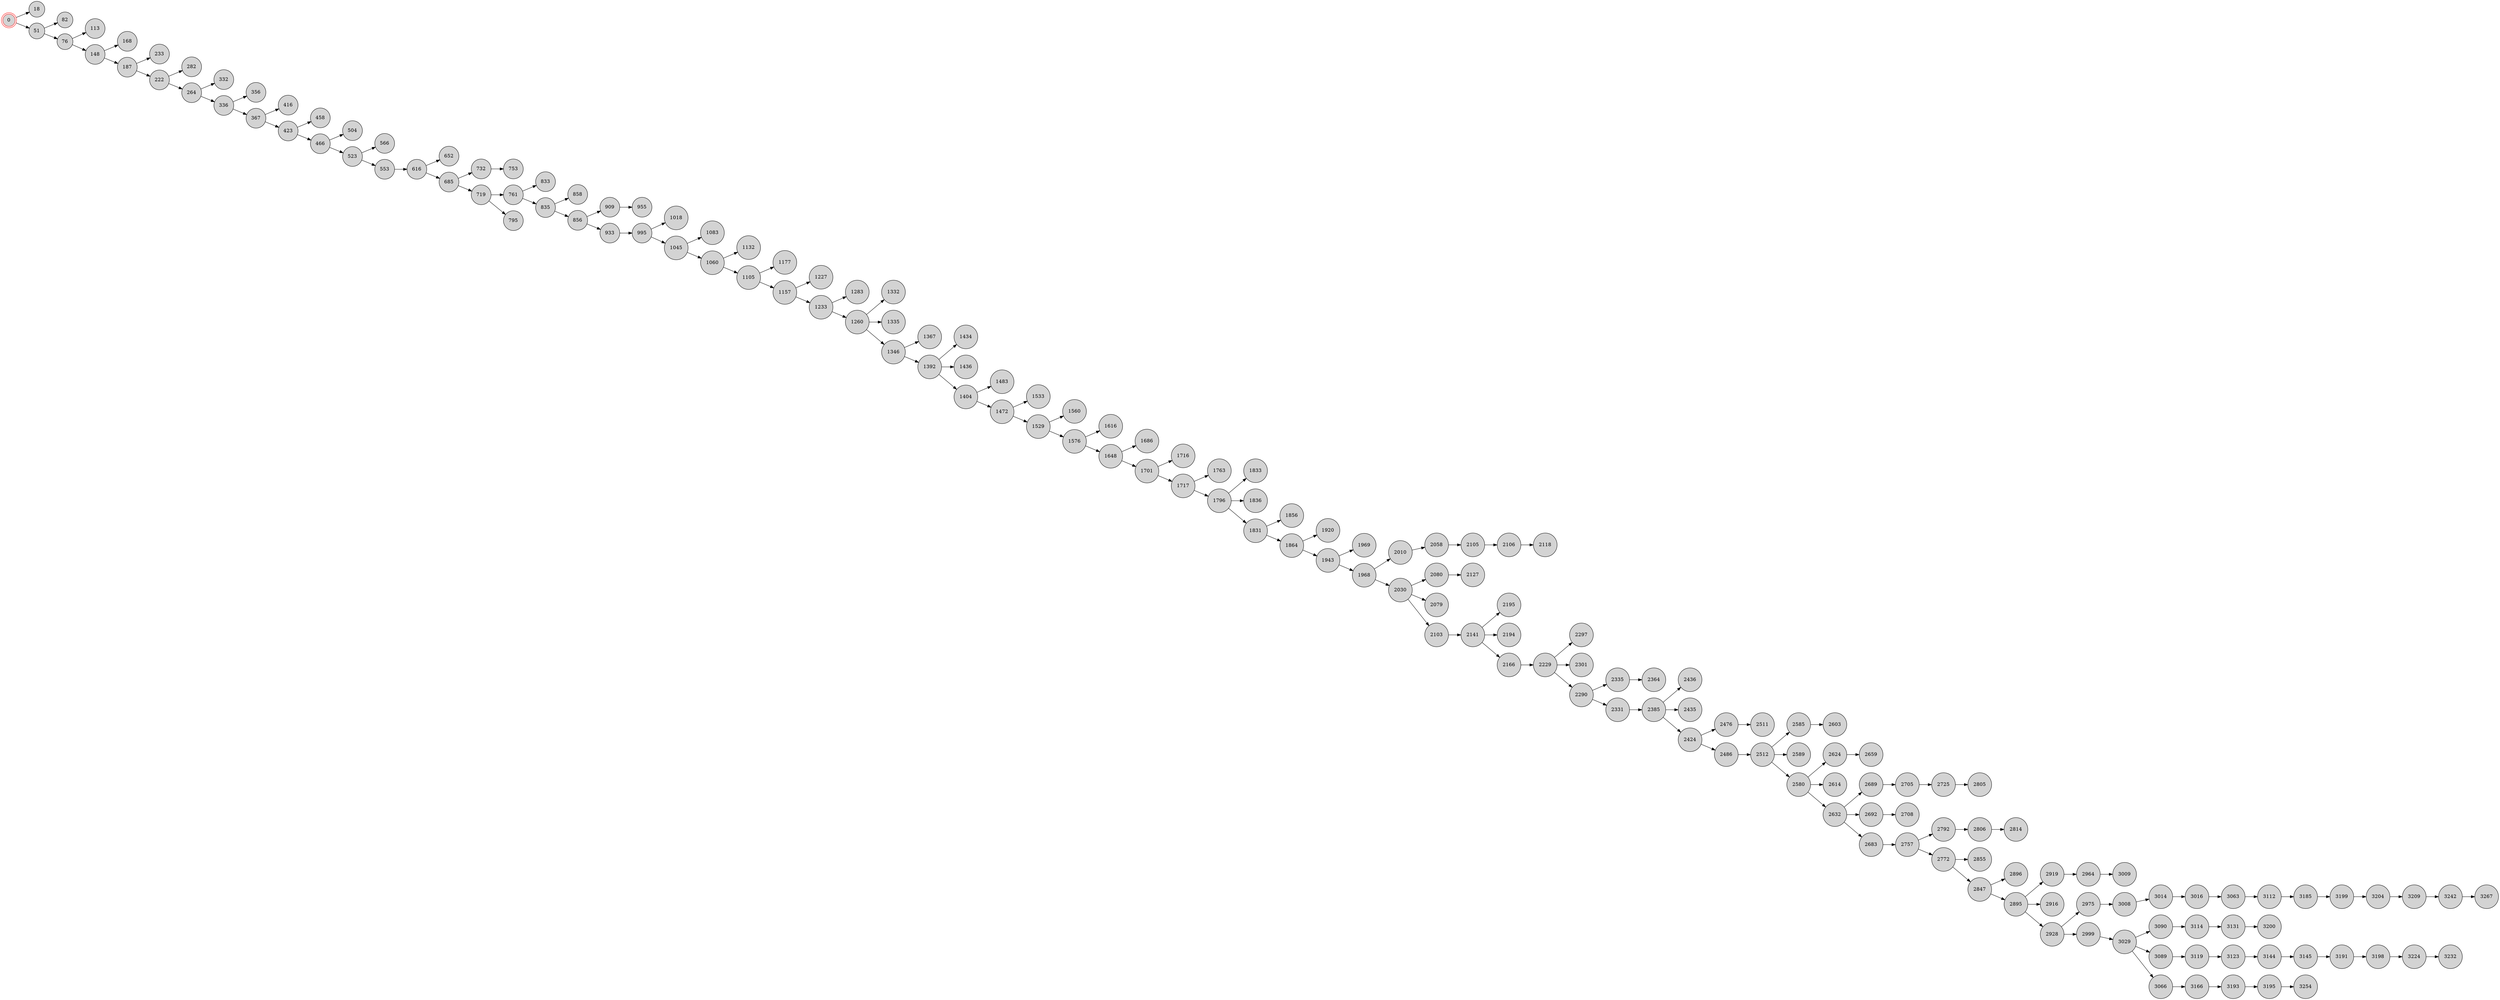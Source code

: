 digraph BlockchainTree {
    rankdir=LR;
    node [shape=circle, style=filled, fillcolor=lightgray];

    0 [shape=doublecircle, color=red];
    0 -> 18;
    0 -> 51;
    51 -> 82;
    51 -> 76;
    76 -> 113;
    76 -> 148;
    148 -> 168;
    148 -> 187;
    187 -> 233;
    187 -> 222;
    222 -> 282;
    222 -> 264;
    264 -> 332;
    264 -> 336;
    336 -> 356;
    336 -> 367;
    367 -> 416;
    367 -> 423;
    423 -> 458;
    423 -> 466;
    466 -> 504;
    466 -> 523;
    523 -> 566;
    523 -> 553;
    553 -> 616;
    616 -> 652;
    616 -> 685;
    685 -> 732;
    732 -> 753;
    685 -> 719;
    719 -> 761;
    761 -> 833;
    719 -> 795;
    761 -> 835;
    835 -> 858;
    835 -> 856;
    856 -> 909;
    909 -> 955;
    856 -> 933;
    933 -> 995;
    995 -> 1018;
    995 -> 1045;
    1045 -> 1083;
    1045 -> 1060;
    1060 -> 1132;
    1060 -> 1105;
    1105 -> 1177;
    1105 -> 1157;
    1157 -> 1227;
    1157 -> 1233;
    1233 -> 1283;
    1233 -> 1260;
    1260 -> 1332;
    1260 -> 1335;
    1260 -> 1346;
    1346 -> 1367;
    1346 -> 1392;
    1392 -> 1434;
    1392 -> 1436;
    1392 -> 1404;
    1404 -> 1483;
    1404 -> 1472;
    1472 -> 1533;
    1472 -> 1529;
    1529 -> 1560;
    1529 -> 1576;
    1576 -> 1616;
    1576 -> 1648;
    1648 -> 1686;
    1648 -> 1701;
    1701 -> 1716;
    1701 -> 1717;
    1717 -> 1763;
    1717 -> 1796;
    1796 -> 1833;
    1796 -> 1836;
    1796 -> 1831;
    1831 -> 1856;
    1831 -> 1864;
    1864 -> 1920;
    1864 -> 1943;
    1943 -> 1969;
    1943 -> 1968;
    1968 -> 2010;
    2010 -> 2058;
    1968 -> 2030;
    2058 -> 2105;
    2105 -> 2106;
    2106 -> 2118;
    2030 -> 2080;
    2080 -> 2127;
    2030 -> 2079;
    2030 -> 2103;
    2103 -> 2141;
    2141 -> 2195;
    2141 -> 2194;
    2141 -> 2166;
    2166 -> 2229;
    2229 -> 2297;
    2229 -> 2301;
    2229 -> 2290;
    2290 -> 2335;
    2335 -> 2364;
    2290 -> 2331;
    2331 -> 2385;
    2385 -> 2436;
    2385 -> 2435;
    2385 -> 2424;
    2424 -> 2476;
    2476 -> 2511;
    2424 -> 2486;
    2486 -> 2512;
    2512 -> 2585;
    2585 -> 2603;
    2512 -> 2589;
    2512 -> 2580;
    2580 -> 2624;
    2580 -> 2614;
    2580 -> 2632;
    2632 -> 2689;
    2689 -> 2705;
    2632 -> 2692;
    2692 -> 2708;
    2705 -> 2725;
    2624 -> 2659;
    2632 -> 2683;
    2683 -> 2757;
    2725 -> 2805;
    2757 -> 2792;
    2792 -> 2806;
    2806 -> 2814;
    2757 -> 2772;
    2772 -> 2855;
    2772 -> 2847;
    2847 -> 2896;
    2847 -> 2895;
    2895 -> 2919;
    2895 -> 2916;
    2919 -> 2964;
    2895 -> 2928;
    2928 -> 2975;
    2964 -> 3009;
    2975 -> 3008;
    3008 -> 3014;
    2928 -> 2999;
    3014 -> 3016;
    2999 -> 3029;
    3029 -> 3090;
    3016 -> 3063;
    3090 -> 3114;
    3029 -> 3089;
    3089 -> 3119;
    3114 -> 3131;
    3119 -> 3123;
    3123 -> 3144;
    3029 -> 3066;
    3063 -> 3112;
    3144 -> 3145;
    3066 -> 3166;
    3166 -> 3193;
    3145 -> 3191;
    3112 -> 3185;
    3131 -> 3200;
    3185 -> 3199;
    3199 -> 3204;
    3191 -> 3198;
    3198 -> 3224;
    3204 -> 3209;
    3224 -> 3232;
    3193 -> 3195;
    3209 -> 3242;
    3242 -> 3267;
    3195 -> 3254;
}
